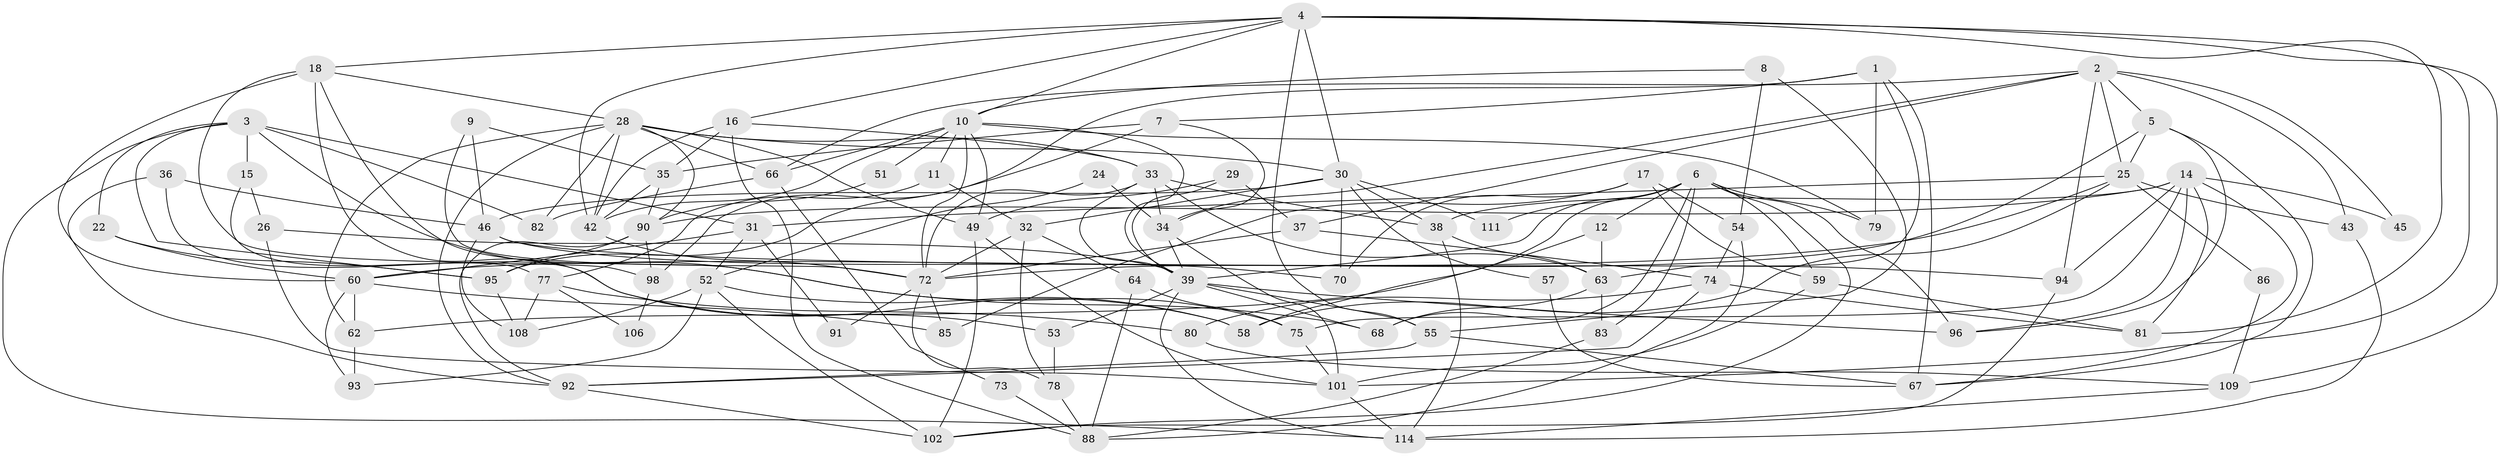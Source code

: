 // original degree distribution, {3: 0.2689075630252101, 5: 0.21008403361344538, 4: 0.3025210084033613, 6: 0.07563025210084033, 8: 0.008403361344537815, 2: 0.1092436974789916, 7: 0.01680672268907563, 9: 0.008403361344537815}
// Generated by graph-tools (version 1.1) at 2025/18/03/04/25 18:18:42]
// undirected, 83 vertices, 197 edges
graph export_dot {
graph [start="1"]
  node [color=gray90,style=filled];
  1 [super="+76"];
  2 [super="+107"];
  3 [super="+13"];
  4 [super="+19+21"];
  5 [super="+27"];
  6 [super="+23"];
  7;
  8;
  9;
  10 [super="+89+40"];
  11 [super="+84"];
  12;
  14 [super="+41"];
  15;
  16 [super="+20"];
  17;
  18 [super="+119"];
  22;
  24;
  25 [super="+65"];
  26;
  28 [super="+48+99"];
  29;
  30 [super="+113+97"];
  31 [super="+69"];
  32;
  33 [super="+116+61"];
  34 [super="+47"];
  35;
  36;
  37;
  38 [super="+50"];
  39 [super="+44"];
  42 [super="+105"];
  43;
  45;
  46 [super="+56"];
  49;
  51;
  52 [super="+104"];
  53;
  54;
  55;
  57;
  58;
  59;
  60 [super="+87"];
  62;
  63;
  64;
  66;
  67 [super="+103"];
  68 [super="+100"];
  70;
  72 [super="+117"];
  73;
  74;
  75;
  77;
  78;
  79;
  80;
  81;
  82;
  83;
  85;
  86;
  88;
  90 [super="+118"];
  91;
  92;
  93;
  94;
  95;
  96;
  98;
  101 [super="+115"];
  102;
  106;
  108;
  109;
  111;
  114;
  1 -- 63;
  1 -- 79;
  1 -- 98;
  1 -- 67;
  1 -- 7;
  2 -- 25;
  2 -- 5;
  2 -- 43;
  2 -- 34;
  2 -- 66;
  2 -- 37;
  2 -- 45;
  2 -- 94;
  3 -- 95;
  3 -- 15 [weight=2];
  3 -- 114;
  3 -- 82;
  3 -- 22;
  3 -- 31;
  3 -- 68;
  4 -- 42;
  4 -- 16;
  4 -- 81;
  4 -- 109;
  4 -- 18;
  4 -- 55;
  4 -- 10;
  4 -- 101;
  4 -- 30;
  5 -- 96;
  5 -- 72;
  5 -- 25;
  5 -- 67;
  6 -- 96 [weight=2];
  6 -- 68;
  6 -- 102;
  6 -- 12;
  6 -- 111;
  6 -- 79;
  6 -- 83;
  6 -- 58;
  6 -- 59;
  6 -- 39;
  7 -- 35;
  7 -- 95;
  7 -- 34;
  8 -- 55;
  8 -- 54;
  8 -- 10;
  9 -- 72;
  9 -- 35;
  9 -- 46;
  10 -- 51;
  10 -- 66;
  10 -- 79;
  10 -- 49;
  10 -- 72;
  10 -- 11;
  10 -- 42;
  10 -- 39;
  11 -- 77;
  11 -- 32;
  12 -- 63;
  12 -- 62;
  14 -- 81;
  14 -- 45;
  14 -- 90;
  14 -- 94;
  14 -- 96;
  14 -- 38;
  14 -- 67;
  14 -- 75;
  15 -- 26;
  15 -- 77;
  16 -- 35;
  16 -- 33;
  16 -- 42;
  16 -- 88;
  17 -- 54;
  17 -- 59;
  17 -- 70;
  17 -- 85;
  18 -- 60;
  18 -- 98;
  18 -- 75;
  18 -- 53;
  18 -- 28;
  22 -- 60;
  22 -- 95;
  24 -- 52;
  24 -- 34;
  25 -- 86;
  25 -- 58;
  25 -- 43;
  25 -- 60;
  25 -- 31;
  26 -- 101;
  26 -- 39;
  28 -- 66;
  28 -- 30;
  28 -- 49;
  28 -- 62;
  28 -- 82;
  28 -- 33;
  28 -- 42;
  28 -- 92;
  28 -- 90;
  29 -- 37;
  29 -- 49;
  29 -- 39;
  30 -- 111;
  30 -- 57;
  30 -- 70;
  30 -- 32;
  30 -- 38;
  30 -- 46;
  31 -- 91;
  31 -- 60;
  31 -- 52;
  32 -- 64;
  32 -- 78;
  32 -- 72;
  33 -- 34;
  33 -- 63;
  33 -- 72;
  33 -- 38 [weight=2];
  33 -- 39;
  34 -- 101;
  34 -- 39;
  35 -- 42;
  35 -- 90;
  36 -- 46;
  36 -- 58;
  36 -- 92;
  37 -- 72;
  37 -- 74;
  38 -- 63;
  38 -- 114;
  39 -- 96;
  39 -- 68;
  39 -- 114;
  39 -- 53;
  39 -- 55;
  42 -- 72;
  43 -- 114;
  46 -- 70;
  46 -- 108;
  46 -- 94;
  49 -- 102;
  49 -- 101;
  51 -- 90;
  52 -- 102;
  52 -- 58;
  52 -- 108;
  52 -- 93;
  53 -- 78;
  54 -- 88;
  54 -- 74;
  55 -- 92;
  55 -- 67;
  57 -- 67;
  59 -- 81;
  59 -- 101;
  60 -- 85;
  60 -- 93;
  60 -- 62;
  62 -- 93;
  63 -- 83;
  63 -- 68;
  64 -- 75;
  64 -- 88;
  66 -- 73;
  66 -- 82;
  72 -- 78;
  72 -- 85;
  72 -- 91;
  73 -- 88;
  74 -- 92;
  74 -- 80;
  74 -- 81;
  75 -- 101;
  77 -- 108;
  77 -- 80;
  77 -- 106;
  78 -- 88;
  80 -- 109;
  83 -- 88;
  86 -- 109;
  90 -- 95;
  90 -- 98;
  90 -- 92;
  92 -- 102;
  94 -- 102;
  95 -- 108;
  98 -- 106;
  101 -- 114;
  109 -- 114;
}

